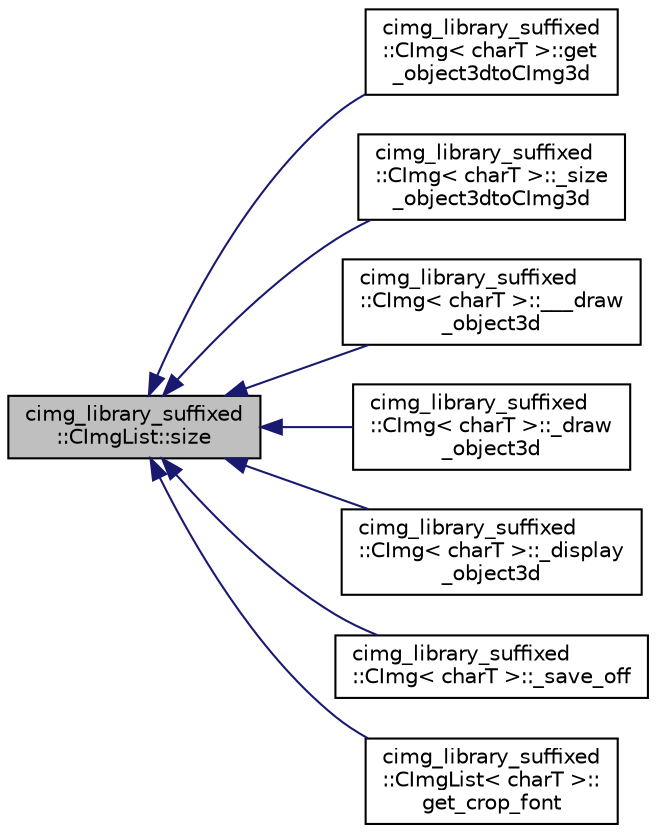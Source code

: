 digraph "cimg_library_suffixed::CImgList::size"
{
  edge [fontname="Helvetica",fontsize="10",labelfontname="Helvetica",labelfontsize="10"];
  node [fontname="Helvetica",fontsize="10",shape=record];
  rankdir="LR";
  Node590 [label="cimg_library_suffixed\l::CImgList::size",height=0.2,width=0.4,color="black", fillcolor="grey75", style="filled", fontcolor="black"];
  Node590 -> Node591 [dir="back",color="midnightblue",fontsize="10",style="solid",fontname="Helvetica"];
  Node591 [label="cimg_library_suffixed\l::CImg\< charT \>::get\l_object3dtoCImg3d",height=0.2,width=0.4,color="black", fillcolor="white", style="filled",URL="$structcimg__library__suffixed_1_1_c_img.html#a10b28cfe85047fcd3637bf2083586da6",tooltip="Convert 3d object into a CImg3d representation . "];
  Node590 -> Node592 [dir="back",color="midnightblue",fontsize="10",style="solid",fontname="Helvetica"];
  Node592 [label="cimg_library_suffixed\l::CImg\< charT \>::_size\l_object3dtoCImg3d",height=0.2,width=0.4,color="black", fillcolor="white", style="filled",URL="$structcimg__library__suffixed_1_1_c_img.html#a1617f662e7a8878661fad1355613e093"];
  Node590 -> Node593 [dir="back",color="midnightblue",fontsize="10",style="solid",fontname="Helvetica"];
  Node593 [label="cimg_library_suffixed\l::CImg\< charT \>::___draw\l_object3d",height=0.2,width=0.4,color="black", fillcolor="white", style="filled",URL="$structcimg__library__suffixed_1_1_c_img.html#ac35491902293ceb99afaf46efb2f78a0"];
  Node590 -> Node594 [dir="back",color="midnightblue",fontsize="10",style="solid",fontname="Helvetica"];
  Node594 [label="cimg_library_suffixed\l::CImg\< charT \>::_draw\l_object3d",height=0.2,width=0.4,color="black", fillcolor="white", style="filled",URL="$structcimg__library__suffixed_1_1_c_img.html#a6dba86c8049ae141ffc9936b2eaf5c5c"];
  Node590 -> Node595 [dir="back",color="midnightblue",fontsize="10",style="solid",fontname="Helvetica"];
  Node595 [label="cimg_library_suffixed\l::CImg\< charT \>::_display\l_object3d",height=0.2,width=0.4,color="black", fillcolor="white", style="filled",URL="$structcimg__library__suffixed_1_1_c_img.html#a8b40db5a9818c3f961a90840b271de6c"];
  Node590 -> Node596 [dir="back",color="midnightblue",fontsize="10",style="solid",fontname="Helvetica"];
  Node596 [label="cimg_library_suffixed\l::CImg\< charT \>::_save_off",height=0.2,width=0.4,color="black", fillcolor="white", style="filled",URL="$structcimg__library__suffixed_1_1_c_img.html#a7cba468815b7ce868cc5119e89046420"];
  Node590 -> Node597 [dir="back",color="midnightblue",fontsize="10",style="solid",fontname="Helvetica"];
  Node597 [label="cimg_library_suffixed\l::CImgList\< charT \>::\lget_crop_font",height=0.2,width=0.4,color="black", fillcolor="white", style="filled",URL="$structcimg__library__suffixed_1_1_c_img_list.html#a3783a9b4937b941920639a5c9c82011d",tooltip="Crop font along the X-axis . "];
}
